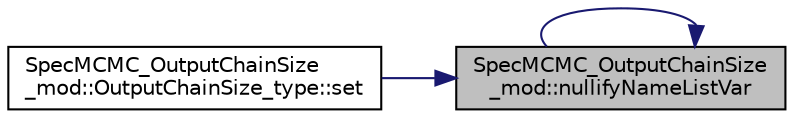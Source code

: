 digraph "SpecMCMC_OutputChainSize_mod::nullifyNameListVar"
{
 // LATEX_PDF_SIZE
  edge [fontname="Helvetica",fontsize="10",labelfontname="Helvetica",labelfontsize="10"];
  node [fontname="Helvetica",fontsize="10",shape=record];
  rankdir="RL";
  Node1 [label="SpecMCMC_OutputChainSize\l_mod::nullifyNameListVar",height=0.2,width=0.4,color="black", fillcolor="grey75", style="filled", fontcolor="black",tooltip=" "];
  Node1 -> Node1 [dir="back",color="midnightblue",fontsize="10",style="solid",fontname="Helvetica"];
  Node1 -> Node2 [dir="back",color="midnightblue",fontsize="10",style="solid",fontname="Helvetica"];
  Node2 [label="SpecMCMC_OutputChainSize\l_mod::OutputChainSize_type::set",height=0.2,width=0.4,color="black", fillcolor="white", style="filled",URL="$structSpecMCMC__OutputChainSize__mod_1_1OutputChainSize__type.html#a3561619eee94c7d6ff04fc3103267c29",tooltip=" "];
}
